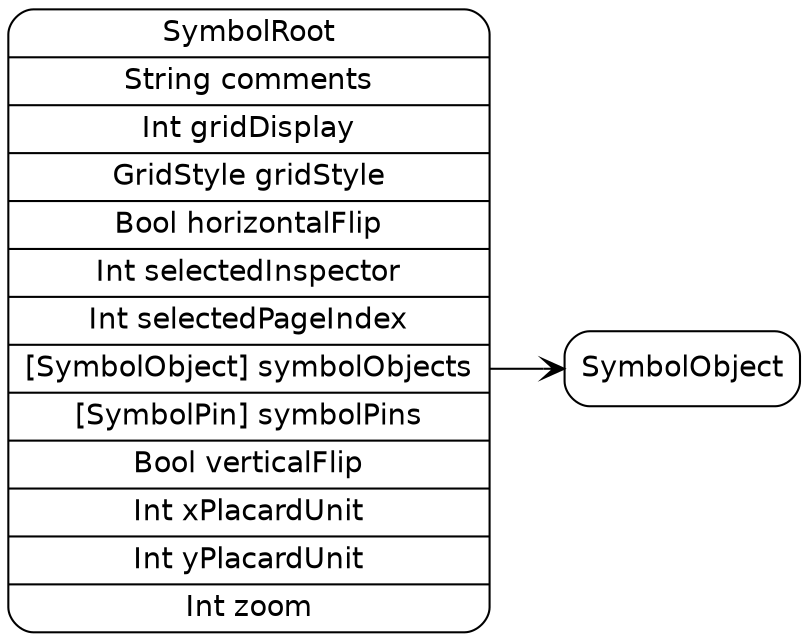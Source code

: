 digraph G {
  rankdir=LR ;
  node [shape=record fontname=helvetica style=rounded] ;
  SymbolRoot[label="<SymbolRoot>SymbolRoot|String comments|Int gridDisplay|GridStyle gridStyle|Bool horizontalFlip|Int selectedInspector|Int selectedPageIndex|<symbolObjects>[SymbolObject] symbolObjects|<symbolPins>[SymbolPin] symbolPins|Bool verticalFlip|Int xPlacardUnit|Int yPlacardUnit|Int zoom"] ;
  SymbolObject[label="<SymbolObject>SymbolObject"] ;
  SymbolRoot:symbolObjects -> SymbolObject:SymbolObject [dir=both arrowtail=none arrowhead=vee] ;
}

